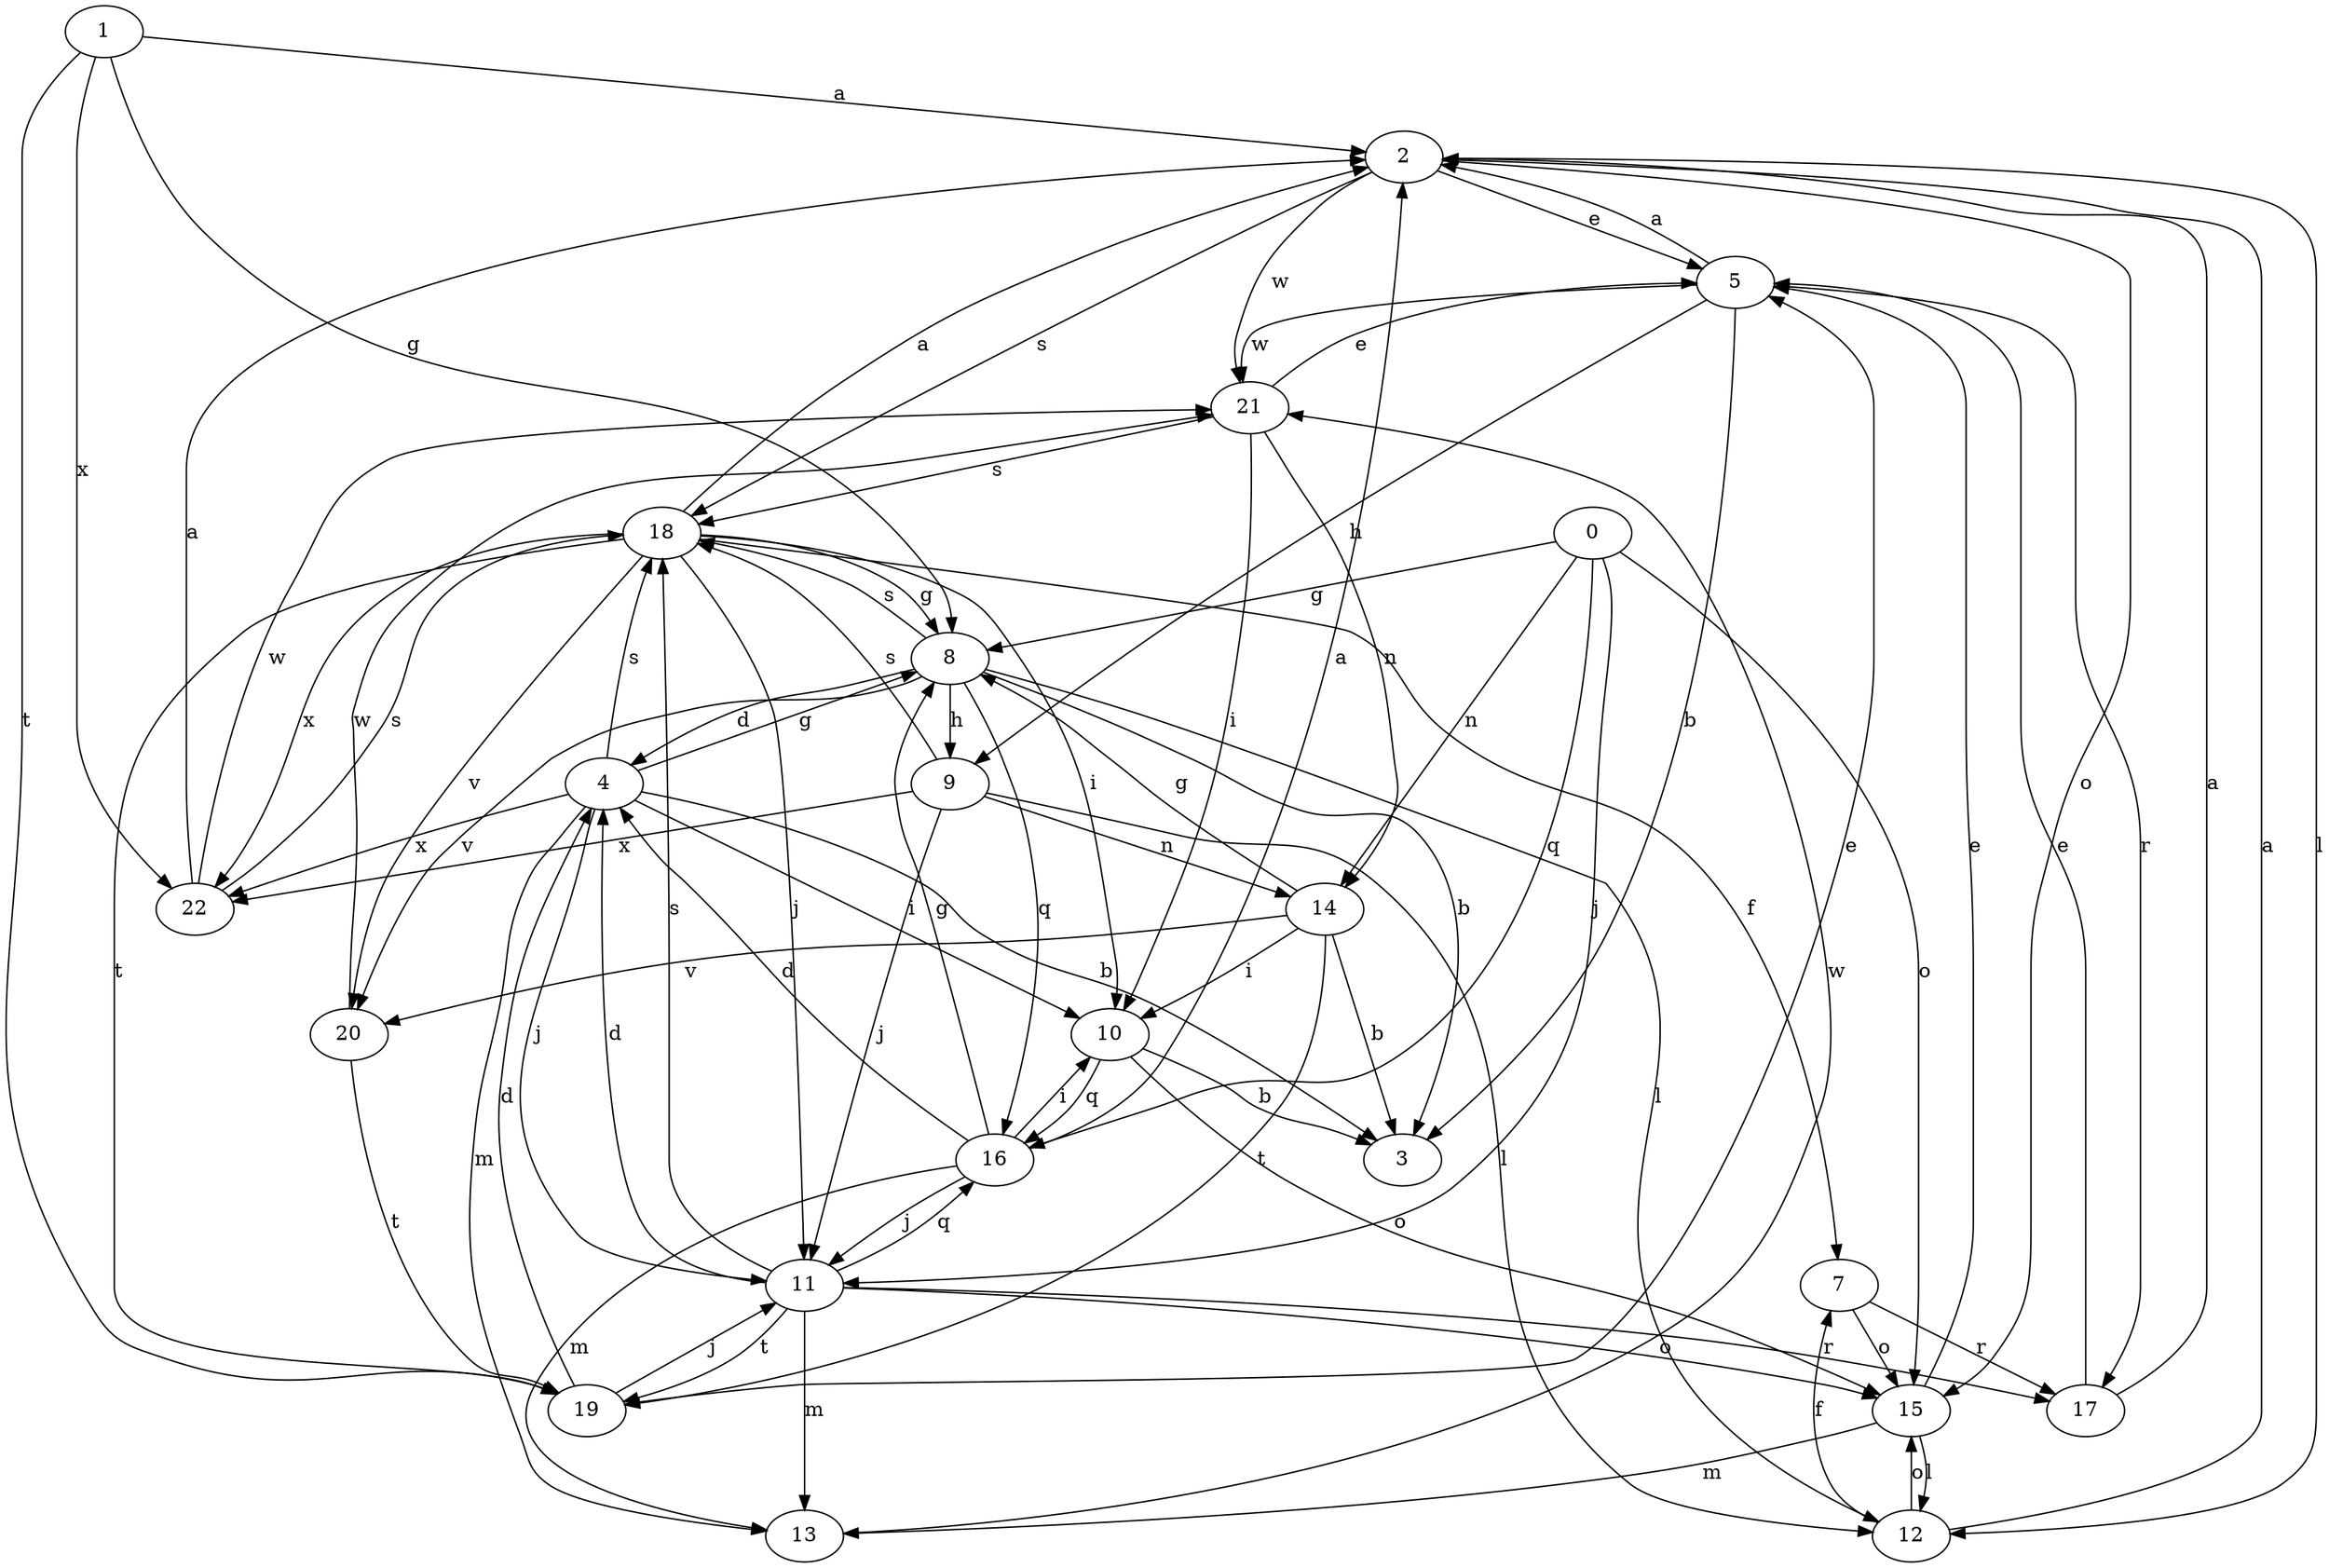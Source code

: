 strict digraph  {
2;
3;
4;
5;
7;
8;
9;
10;
11;
12;
13;
14;
15;
16;
17;
18;
19;
0;
20;
1;
21;
22;
2 -> 5  [label=e];
2 -> 12  [label=l];
2 -> 15  [label=o];
2 -> 18  [label=s];
2 -> 21  [label=w];
4 -> 3  [label=b];
4 -> 8  [label=g];
4 -> 10  [label=i];
4 -> 11  [label=j];
4 -> 13  [label=m];
4 -> 18  [label=s];
4 -> 22  [label=x];
5 -> 2  [label=a];
5 -> 3  [label=b];
5 -> 9  [label=h];
5 -> 17  [label=r];
5 -> 21  [label=w];
7 -> 15  [label=o];
7 -> 17  [label=r];
8 -> 3  [label=b];
8 -> 4  [label=d];
8 -> 9  [label=h];
8 -> 12  [label=l];
8 -> 16  [label=q];
8 -> 18  [label=s];
8 -> 20  [label=v];
9 -> 11  [label=j];
9 -> 12  [label=l];
9 -> 14  [label=n];
9 -> 18  [label=s];
9 -> 22  [label=x];
10 -> 3  [label=b];
10 -> 15  [label=o];
10 -> 16  [label=q];
11 -> 4  [label=d];
11 -> 13  [label=m];
11 -> 15  [label=o];
11 -> 16  [label=q];
11 -> 17  [label=r];
11 -> 18  [label=s];
11 -> 19  [label=t];
12 -> 2  [label=a];
12 -> 7  [label=f];
12 -> 15  [label=o];
13 -> 21  [label=w];
14 -> 3  [label=b];
14 -> 8  [label=g];
14 -> 10  [label=i];
14 -> 19  [label=t];
14 -> 20  [label=v];
15 -> 5  [label=e];
15 -> 12  [label=l];
15 -> 13  [label=m];
16 -> 2  [label=a];
16 -> 4  [label=d];
16 -> 8  [label=g];
16 -> 10  [label=i];
16 -> 11  [label=j];
16 -> 13  [label=m];
17 -> 2  [label=a];
17 -> 5  [label=e];
18 -> 2  [label=a];
18 -> 7  [label=f];
18 -> 8  [label=g];
18 -> 10  [label=i];
18 -> 11  [label=j];
18 -> 19  [label=t];
18 -> 20  [label=v];
18 -> 22  [label=x];
19 -> 4  [label=d];
19 -> 5  [label=e];
19 -> 11  [label=j];
0 -> 8  [label=g];
0 -> 11  [label=j];
0 -> 14  [label=n];
0 -> 15  [label=o];
0 -> 16  [label=q];
20 -> 19  [label=t];
20 -> 21  [label=w];
1 -> 2  [label=a];
1 -> 8  [label=g];
1 -> 19  [label=t];
1 -> 22  [label=x];
21 -> 5  [label=e];
21 -> 10  [label=i];
21 -> 14  [label=n];
21 -> 18  [label=s];
22 -> 2  [label=a];
22 -> 18  [label=s];
22 -> 21  [label=w];
}

